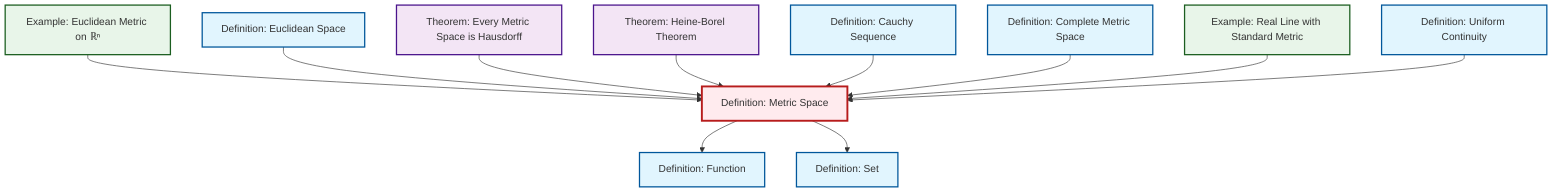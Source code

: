 graph TD
    classDef definition fill:#e1f5fe,stroke:#01579b,stroke-width:2px
    classDef theorem fill:#f3e5f5,stroke:#4a148c,stroke-width:2px
    classDef axiom fill:#fff3e0,stroke:#e65100,stroke-width:2px
    classDef example fill:#e8f5e9,stroke:#1b5e20,stroke-width:2px
    classDef current fill:#ffebee,stroke:#b71c1c,stroke-width:3px
    def-metric-space["Definition: Metric Space"]:::definition
    def-euclidean-space["Definition: Euclidean Space"]:::definition
    thm-heine-borel["Theorem: Heine-Borel Theorem"]:::theorem
    ex-real-line-metric["Example: Real Line with Standard Metric"]:::example
    thm-metric-hausdorff["Theorem: Every Metric Space is Hausdorff"]:::theorem
    def-set["Definition: Set"]:::definition
    def-uniform-continuity["Definition: Uniform Continuity"]:::definition
    def-cauchy-sequence["Definition: Cauchy Sequence"]:::definition
    def-function["Definition: Function"]:::definition
    def-complete-metric-space["Definition: Complete Metric Space"]:::definition
    ex-euclidean-metric["Example: Euclidean Metric on ℝⁿ"]:::example
    def-metric-space --> def-function
    ex-euclidean-metric --> def-metric-space
    def-euclidean-space --> def-metric-space
    def-metric-space --> def-set
    thm-metric-hausdorff --> def-metric-space
    thm-heine-borel --> def-metric-space
    def-cauchy-sequence --> def-metric-space
    def-complete-metric-space --> def-metric-space
    ex-real-line-metric --> def-metric-space
    def-uniform-continuity --> def-metric-space
    class def-metric-space current